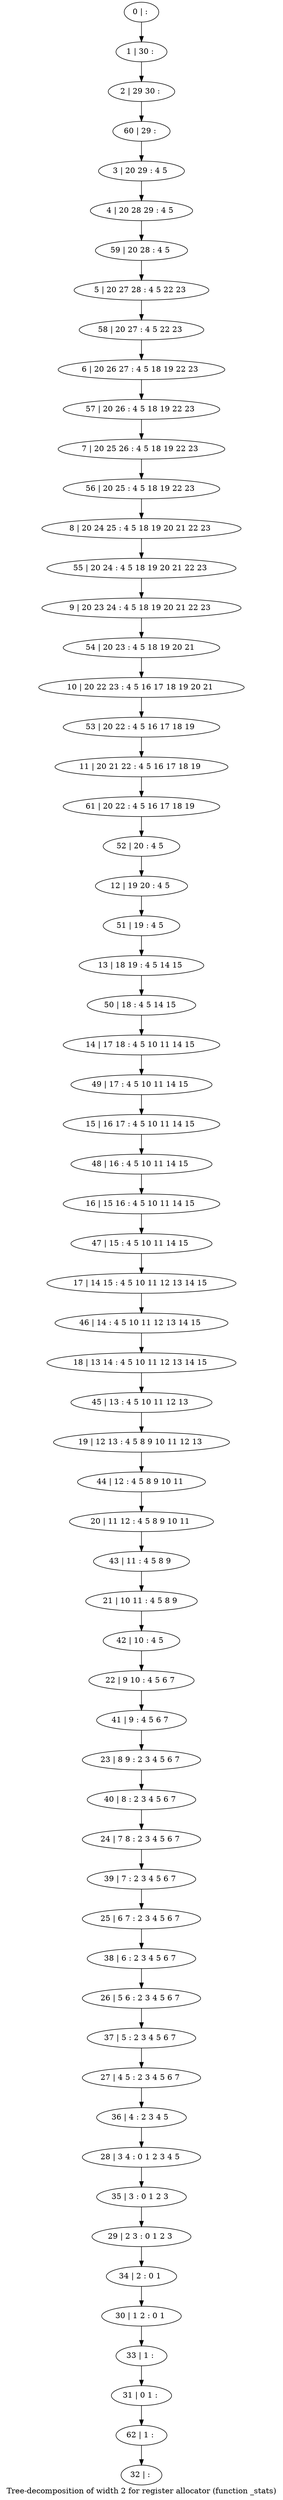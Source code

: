 digraph G {
graph [label="Tree-decomposition of width 2 for register allocator (function _stats)"]
0[label="0 | : "];
1[label="1 | 30 : "];
2[label="2 | 29 30 : "];
3[label="3 | 20 29 : 4 5 "];
4[label="4 | 20 28 29 : 4 5 "];
5[label="5 | 20 27 28 : 4 5 22 23 "];
6[label="6 | 20 26 27 : 4 5 18 19 22 23 "];
7[label="7 | 20 25 26 : 4 5 18 19 22 23 "];
8[label="8 | 20 24 25 : 4 5 18 19 20 21 22 23 "];
9[label="9 | 20 23 24 : 4 5 18 19 20 21 22 23 "];
10[label="10 | 20 22 23 : 4 5 16 17 18 19 20 21 "];
11[label="11 | 20 21 22 : 4 5 16 17 18 19 "];
12[label="12 | 19 20 : 4 5 "];
13[label="13 | 18 19 : 4 5 14 15 "];
14[label="14 | 17 18 : 4 5 10 11 14 15 "];
15[label="15 | 16 17 : 4 5 10 11 14 15 "];
16[label="16 | 15 16 : 4 5 10 11 14 15 "];
17[label="17 | 14 15 : 4 5 10 11 12 13 14 15 "];
18[label="18 | 13 14 : 4 5 10 11 12 13 14 15 "];
19[label="19 | 12 13 : 4 5 8 9 10 11 12 13 "];
20[label="20 | 11 12 : 4 5 8 9 10 11 "];
21[label="21 | 10 11 : 4 5 8 9 "];
22[label="22 | 9 10 : 4 5 6 7 "];
23[label="23 | 8 9 : 2 3 4 5 6 7 "];
24[label="24 | 7 8 : 2 3 4 5 6 7 "];
25[label="25 | 6 7 : 2 3 4 5 6 7 "];
26[label="26 | 5 6 : 2 3 4 5 6 7 "];
27[label="27 | 4 5 : 2 3 4 5 6 7 "];
28[label="28 | 3 4 : 0 1 2 3 4 5 "];
29[label="29 | 2 3 : 0 1 2 3 "];
30[label="30 | 1 2 : 0 1 "];
31[label="31 | 0 1 : "];
32[label="32 | : "];
33[label="33 | 1 : "];
34[label="34 | 2 : 0 1 "];
35[label="35 | 3 : 0 1 2 3 "];
36[label="36 | 4 : 2 3 4 5 "];
37[label="37 | 5 : 2 3 4 5 6 7 "];
38[label="38 | 6 : 2 3 4 5 6 7 "];
39[label="39 | 7 : 2 3 4 5 6 7 "];
40[label="40 | 8 : 2 3 4 5 6 7 "];
41[label="41 | 9 : 4 5 6 7 "];
42[label="42 | 10 : 4 5 "];
43[label="43 | 11 : 4 5 8 9 "];
44[label="44 | 12 : 4 5 8 9 10 11 "];
45[label="45 | 13 : 4 5 10 11 12 13 "];
46[label="46 | 14 : 4 5 10 11 12 13 14 15 "];
47[label="47 | 15 : 4 5 10 11 14 15 "];
48[label="48 | 16 : 4 5 10 11 14 15 "];
49[label="49 | 17 : 4 5 10 11 14 15 "];
50[label="50 | 18 : 4 5 14 15 "];
51[label="51 | 19 : 4 5 "];
52[label="52 | 20 : 4 5 "];
53[label="53 | 20 22 : 4 5 16 17 18 19 "];
54[label="54 | 20 23 : 4 5 18 19 20 21 "];
55[label="55 | 20 24 : 4 5 18 19 20 21 22 23 "];
56[label="56 | 20 25 : 4 5 18 19 22 23 "];
57[label="57 | 20 26 : 4 5 18 19 22 23 "];
58[label="58 | 20 27 : 4 5 22 23 "];
59[label="59 | 20 28 : 4 5 "];
60[label="60 | 29 : "];
61[label="61 | 20 22 : 4 5 16 17 18 19 "];
62[label="62 | 1 : "];
0->1 ;
1->2 ;
3->4 ;
33->31 ;
30->33 ;
34->30 ;
29->34 ;
35->29 ;
28->35 ;
36->28 ;
27->36 ;
37->27 ;
26->37 ;
38->26 ;
25->38 ;
39->25 ;
24->39 ;
40->24 ;
23->40 ;
41->23 ;
22->41 ;
42->22 ;
21->42 ;
43->21 ;
20->43 ;
44->20 ;
19->44 ;
45->19 ;
18->45 ;
46->18 ;
17->46 ;
47->17 ;
16->47 ;
48->16 ;
15->48 ;
49->15 ;
14->49 ;
50->14 ;
13->50 ;
51->13 ;
12->51 ;
52->12 ;
53->11 ;
10->53 ;
54->10 ;
9->54 ;
55->9 ;
8->55 ;
56->8 ;
7->56 ;
57->7 ;
6->57 ;
58->6 ;
5->58 ;
59->5 ;
4->59 ;
60->3 ;
2->60 ;
61->52 ;
11->61 ;
62->32 ;
31->62 ;
}

